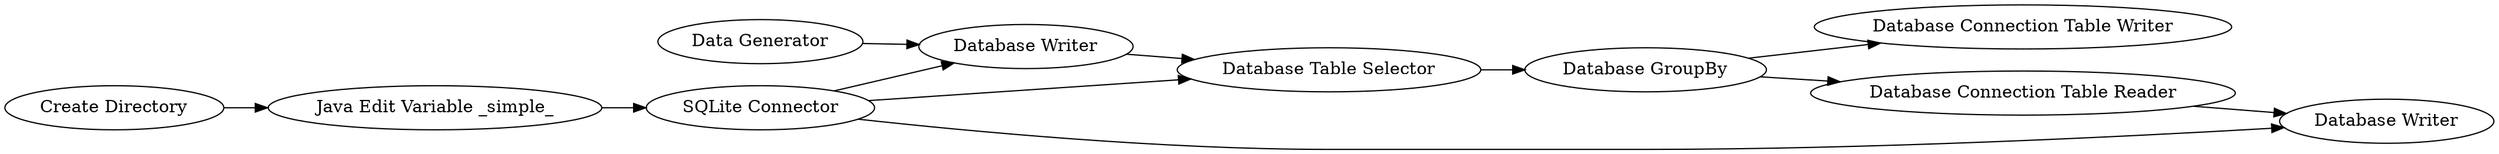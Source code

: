 digraph {
	6 -> 11
	8 -> 9
	9 -> 1
	3 -> 5
	1 -> 10
	5 -> 6
	7 -> 10
	2 -> 3
	6 -> 7
	1 -> 3
	1 -> 5
	5 [label="Database Table Selector"]
	1 [label="SQLite Connector"]
	7 [label="Database Connection Table Reader"]
	9 [label="Java Edit Variable _simple_"]
	11 [label="Database Connection Table Writer"]
	6 [label="Database GroupBy"]
	8 [label="Create Directory"]
	3 [label="Database Writer"]
	2 [label="Data Generator"]
	10 [label="Database Writer"]
	rankdir=LR
}
